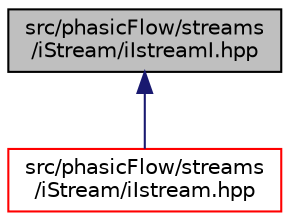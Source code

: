 digraph "src/phasicFlow/streams/iStream/iIstreamI.hpp"
{
 // LATEX_PDF_SIZE
  edge [fontname="Helvetica",fontsize="10",labelfontname="Helvetica",labelfontsize="10"];
  node [fontname="Helvetica",fontsize="10",shape=record];
  Node1 [label="src/phasicFlow/streams\l/iStream/iIstreamI.hpp",height=0.2,width=0.4,color="black", fillcolor="grey75", style="filled", fontcolor="black",tooltip=" "];
  Node1 -> Node2 [dir="back",color="midnightblue",fontsize="10",style="solid",fontname="Helvetica"];
  Node2 [label="src/phasicFlow/streams\l/iStream/iIstream.hpp",height=0.2,width=0.4,color="red", fillcolor="white", style="filled",URL="$iIstream_8hpp.html",tooltip=" "];
}
